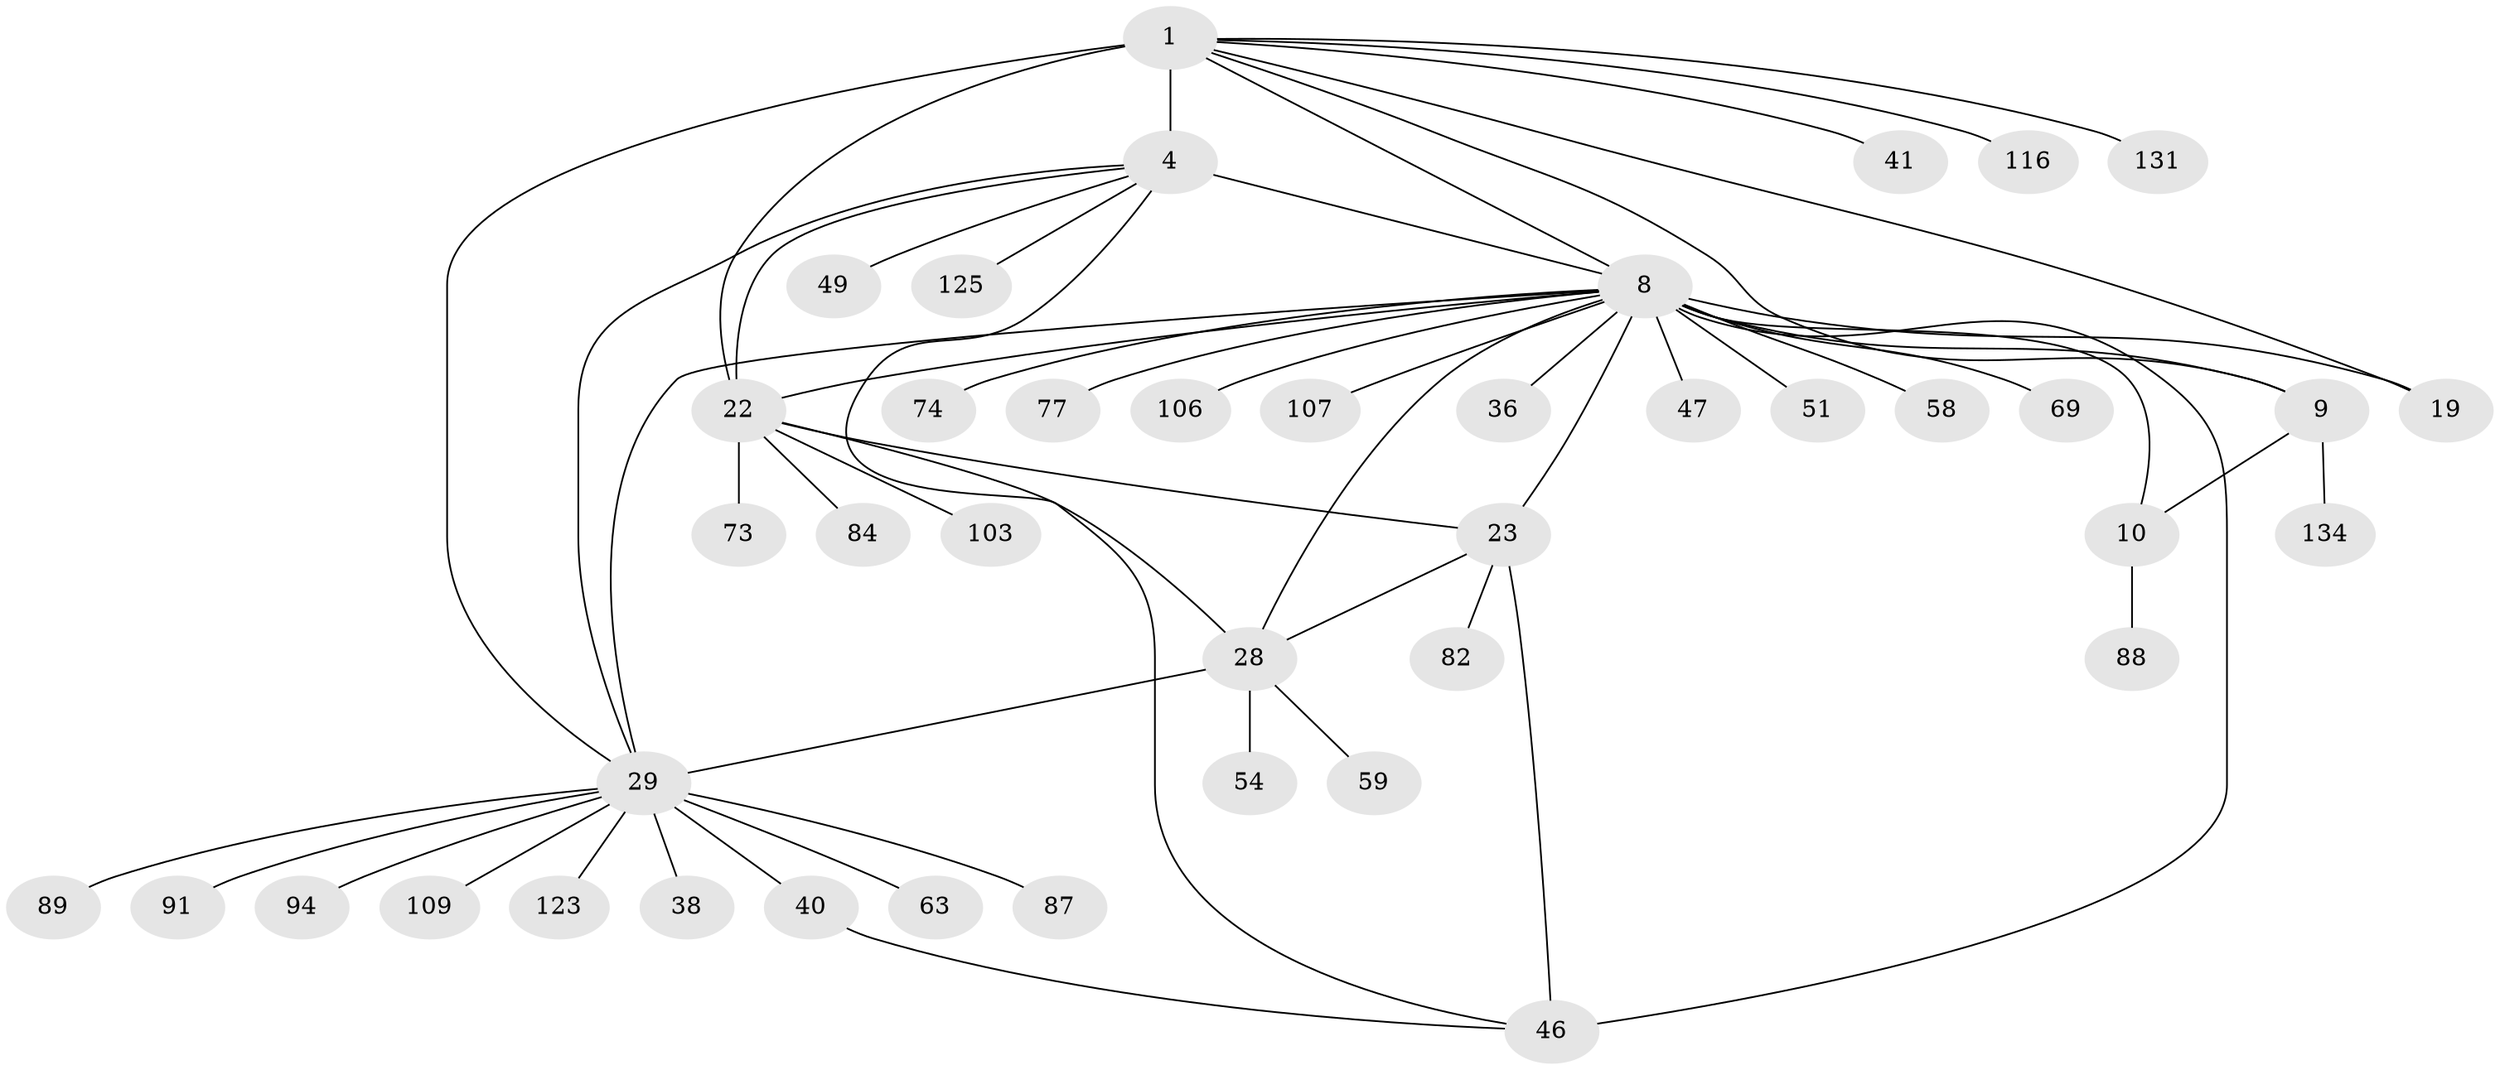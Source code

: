 // original degree distribution, {12: 0.007142857142857143, 10: 0.02857142857142857, 11: 0.02857142857142857, 8: 0.05714285714285714, 7: 0.05714285714285714, 9: 0.02857142857142857, 6: 0.014285714285714285, 14: 0.02142857142857143, 13: 0.007142857142857143, 1: 0.5, 4: 0.014285714285714285, 2: 0.21428571428571427, 3: 0.02142857142857143}
// Generated by graph-tools (version 1.1) at 2025/19/03/04/25 18:19:42]
// undirected, 42 vertices, 56 edges
graph export_dot {
graph [start="1"]
  node [color=gray90,style=filled];
  1 [super="+96+65+3+2+105+104"];
  4 [super="+45+5+6+44+37"];
  8 [super="+11+140+15+68+12+13"];
  9;
  10 [super="+64"];
  19 [super="+48+20"];
  22 [super="+24+128+92+55+56+39+25"];
  23;
  28 [super="+78+133+139+95"];
  29 [super="+117+31+30"];
  36;
  38;
  40;
  41;
  46 [super="+60"];
  47;
  49;
  51;
  54;
  58;
  59;
  63;
  69;
  73 [super="+130"];
  74;
  77;
  82 [super="+97"];
  84;
  87;
  88;
  89;
  91;
  94;
  103 [super="+114"];
  106;
  107;
  109;
  116 [super="+136"];
  123;
  125;
  131;
  134;
  1 -- 4 [weight=13];
  1 -- 9;
  1 -- 22;
  1 -- 131;
  1 -- 41;
  1 -- 116;
  1 -- 29;
  1 -- 8;
  1 -- 19;
  4 -- 29 [weight=2];
  4 -- 125;
  4 -- 49;
  4 -- 22;
  4 -- 8 [weight=2];
  4 -- 46;
  8 -- 9 [weight=5];
  8 -- 10 [weight=5];
  8 -- 22 [weight=5];
  8 -- 29 [weight=7];
  8 -- 69;
  8 -- 74;
  8 -- 77;
  8 -- 19 [weight=10];
  8 -- 23;
  8 -- 28 [weight=2];
  8 -- 36;
  8 -- 106;
  8 -- 107;
  8 -- 46 [weight=2];
  8 -- 47;
  8 -- 51;
  8 -- 58;
  9 -- 10;
  9 -- 134;
  10 -- 88;
  22 -- 23 [weight=4];
  22 -- 28 [weight=4];
  22 -- 103;
  22 -- 84;
  22 -- 73;
  23 -- 28;
  23 -- 82;
  23 -- 46;
  28 -- 54;
  28 -- 59;
  28 -- 29;
  29 -- 38;
  29 -- 87;
  29 -- 91;
  29 -- 63;
  29 -- 40;
  29 -- 109;
  29 -- 89;
  29 -- 123;
  29 -- 94;
  40 -- 46;
}
